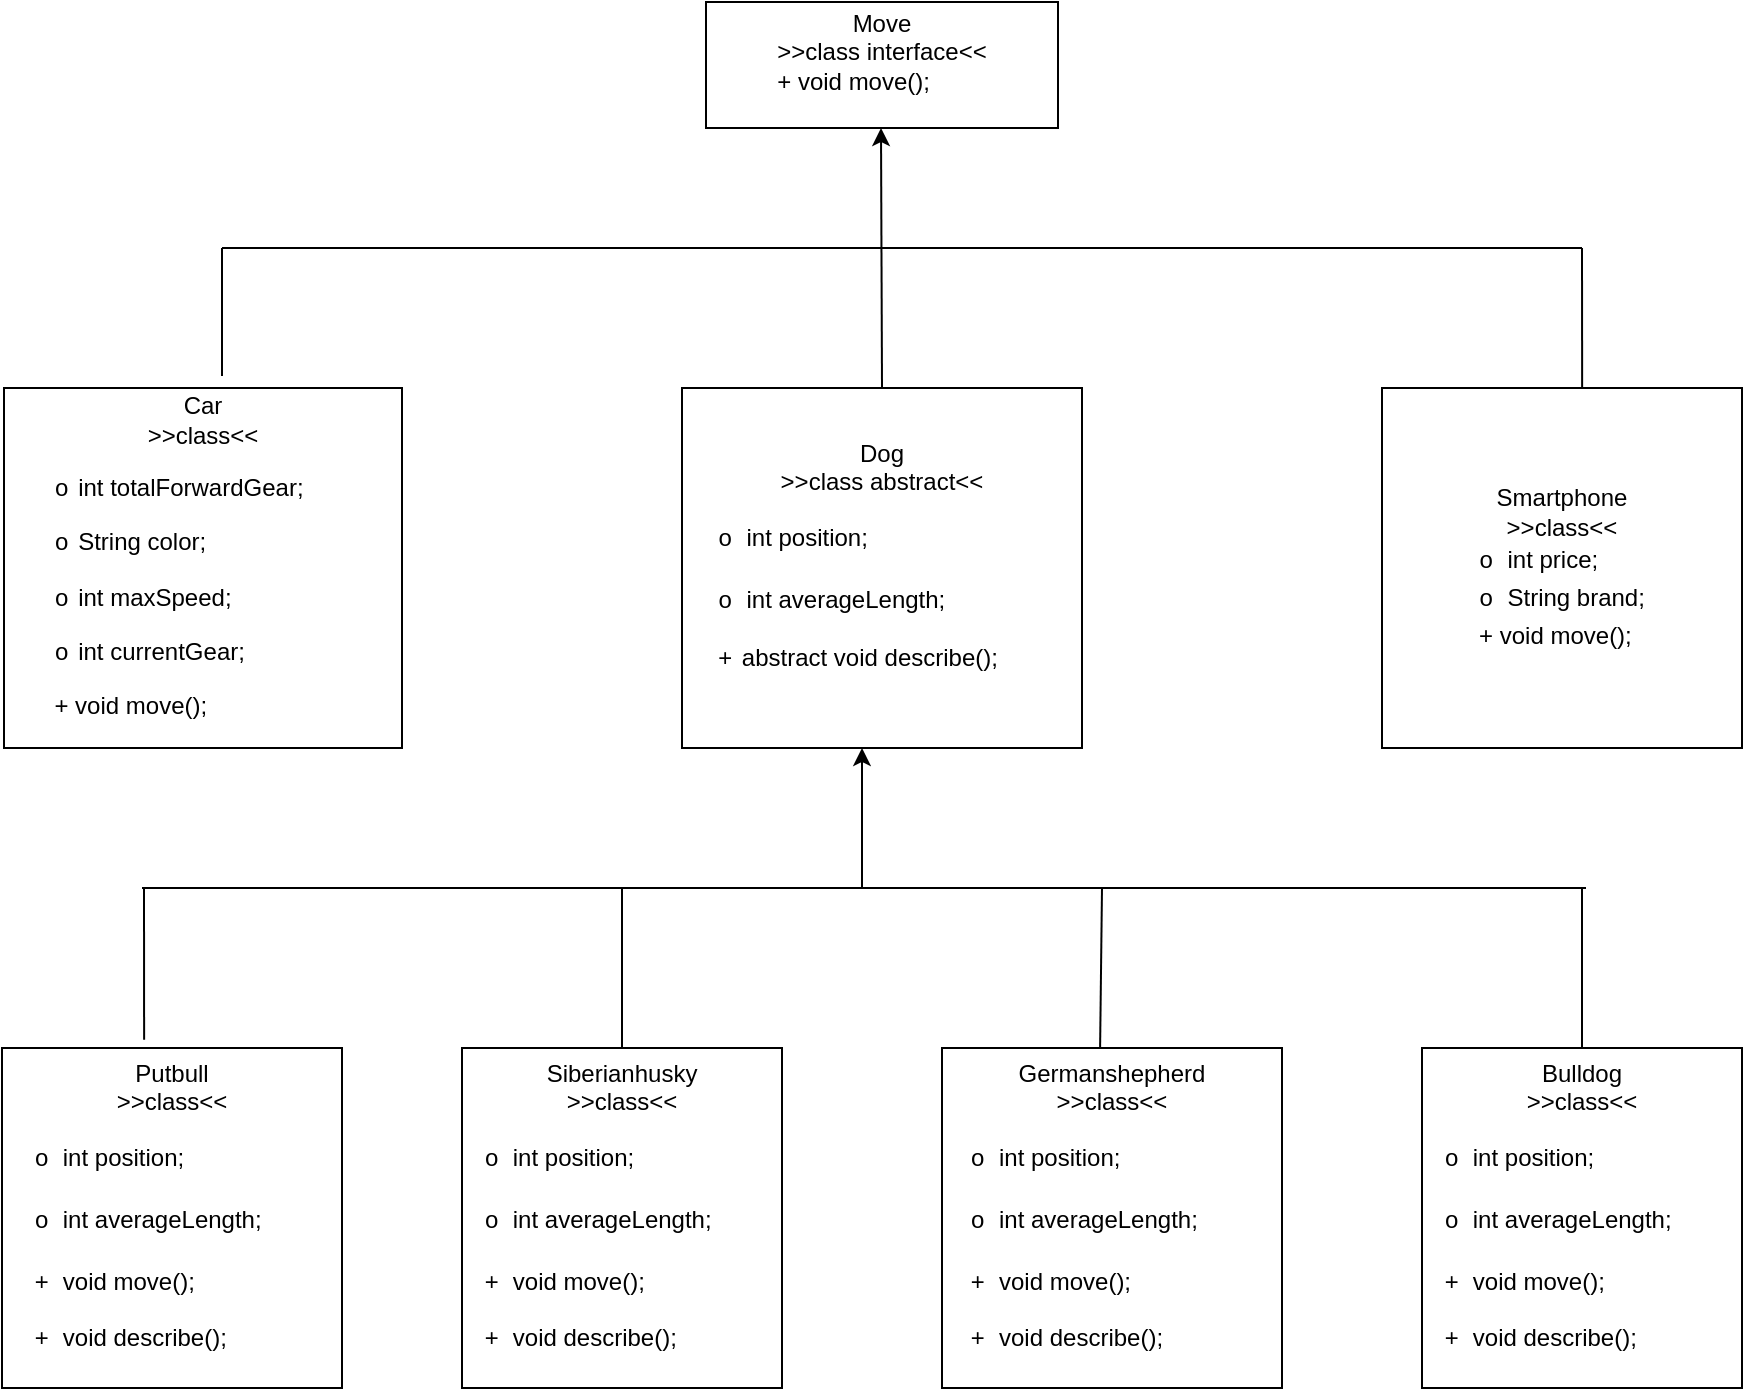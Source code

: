 <mxfile version="24.2.1" type="device">
  <diagram name="Halaman-1" id="I0_2To58oD9dlG2aqBF6">
    <mxGraphModel dx="1665" dy="585" grid="1" gridSize="11" guides="1" tooltips="1" connect="1" arrows="1" fold="1" page="1" pageScale="1" pageWidth="1654" pageHeight="2336" math="0" shadow="0">
      <root>
        <mxCell id="0" />
        <mxCell id="1" parent="0" />
        <mxCell id="9mhjYZKvzieSpXCSwD0C-1" value="Move&lt;div data-sider-select-id=&quot;39caa214-5131-44a2-ba79-34bbfde4df94&quot;&gt;&amp;gt;&amp;gt;class interface&amp;lt;&amp;lt;&lt;/div&gt;&lt;div style=&quot;text-align: left;&quot; data-sider-select-id=&quot;39caa214-5131-44a2-ba79-34bbfde4df94&quot;&gt;&lt;span style=&quot;background-color: initial;&quot;&gt;+ void move();&amp;nbsp;&lt;/span&gt;&lt;/div&gt;&lt;div data-sider-select-id=&quot;39caa214-5131-44a2-ba79-34bbfde4df94&quot;&gt;&lt;br&gt;&lt;/div&gt;" style="rounded=0;whiteSpace=wrap;html=1;align=center;" vertex="1" parent="1">
          <mxGeometry x="362" y="77" width="176" height="63" as="geometry" />
        </mxCell>
        <mxCell id="9mhjYZKvzieSpXCSwD0C-2" value="Dog&lt;div&gt;&amp;gt;&amp;gt;class abstract&amp;lt;&amp;lt;&lt;/div&gt;&lt;div style=&quot;text-align: left;&quot;&gt;&lt;p style=&quot;text-indent:-18.0pt;mso-list:l0 level1 lfo1&quot; class=&quot;MsoListParagraphCxSpFirst&quot;&gt;&lt;span data-sider-select-id=&quot;6650ae27-de2d-4866-9aae-4b1c3c591eb6&quot; style=&quot;mso-bidi-font-size:12.0pt;line-height:150%;font-family:&amp;quot;Courier New&amp;quot;;&lt;br/&gt;mso-fareast-font-family:&amp;quot;Courier New&amp;quot;&quot;&gt;o&lt;span style=&quot;font-variant-numeric: normal; font-variant-east-asian: normal; font-variant-alternates: normal; font-kerning: auto; font-optical-sizing: auto; font-feature-settings: normal; font-variation-settings: normal; font-variant-position: normal; font-stretch: normal; font-size: 7pt; line-height: normal; font-family: &amp;quot;Times New Roman&amp;quot;;&quot;&gt;&amp;nbsp;&amp;nbsp; &lt;/span&gt;&lt;/span&gt;&lt;span style=&quot;mso-bidi-font-size:12.0pt;line-height:150%&quot;&gt;int position;&lt;/span&gt;&lt;/p&gt;&lt;p style=&quot;text-indent:-18.0pt;mso-list:l0 level1 lfo1&quot; class=&quot;MsoListParagraphCxSpMiddle&quot;&gt;&lt;span style=&quot;mso-bidi-font-size:12.0pt;line-height:150%;font-family:&amp;quot;Courier New&amp;quot;;&lt;br/&gt;mso-fareast-font-family:&amp;quot;Courier New&amp;quot;&quot;&gt;o&lt;span style=&quot;font-variant-numeric: normal; font-variant-east-asian: normal; font-variant-alternates: normal; font-kerning: auto; font-optical-sizing: auto; font-feature-settings: normal; font-variation-settings: normal; font-variant-position: normal; font-stretch: normal; font-size: 7pt; line-height: normal; font-family: &amp;quot;Times New Roman&amp;quot;;&quot;&gt;&amp;nbsp;&amp;nbsp; &lt;/span&gt;&lt;/span&gt;&lt;span style=&quot;mso-bidi-font-size:12.0pt;line-height:150%&quot;&gt;int averageLength;&lt;/span&gt;&lt;/p&gt;&lt;p style=&quot;text-indent:-18.0pt;mso-list:l0 level1 lfo1&quot; class=&quot;MsoListParagraphCxSpLast&quot;&gt;&lt;span style=&quot;font-variant-numeric: normal; font-variant-east-asian: normal; font-variant-alternates: normal; font-kerning: auto; font-optical-sizing: auto; font-feature-settings: normal; font-variation-settings: normal; font-variant-position: normal; font-stretch: normal; line-height: normal;&quot;&gt;&lt;font face=&quot;Courier New&quot;&gt;+&lt;/font&gt;&lt;/span&gt;&lt;span style=&quot;font-family: &amp;quot;Times New Roman&amp;quot;; font-variant-numeric: normal; font-variant-east-asian: normal; font-variant-alternates: normal; font-kerning: auto; font-optical-sizing: auto; font-feature-settings: normal; font-variation-settings: normal; font-variant-position: normal; font-stretch: normal; font-size: 7pt; line-height: normal;&quot;&gt;&amp;nbsp;&amp;nbsp;&lt;/span&gt;&lt;span data-sider-select-id=&quot;235390a3-b9e8-4533-8632-89850daf972d&quot; style=&quot;mso-bidi-font-size:12.0pt;&lt;br/&gt;line-height:150%&quot;&gt;abstract void describe();&lt;/span&gt;&lt;/p&gt;&lt;/div&gt;" style="whiteSpace=wrap;html=1;rounded=0;" vertex="1" parent="1">
          <mxGeometry x="350" y="270" width="200" height="180" as="geometry" />
        </mxCell>
        <mxCell id="9mhjYZKvzieSpXCSwD0C-4" value="Car&lt;div data-sider-select-id=&quot;90edc375-cdfa-4511-90c6-9f91d12b055f&quot;&gt;&amp;gt;&amp;gt;class&amp;lt;&amp;lt;&lt;/div&gt;&lt;div&gt;&lt;p style=&quot;text-align: justify; text-indent: -18pt;&quot; class=&quot;MsoListParagraphCxSpFirst&quot;&gt;&lt;span data-sider-select-id=&quot;61506814-407b-4d32-88c6-f63ec2456075&quot; style=&quot;mso-bidi-font-size:12.0pt;&lt;br/&gt;line-height:150%;font-family:&amp;quot;Courier New&amp;quot;;mso-fareast-font-family:&amp;quot;Courier New&amp;quot;&quot;&gt;o&lt;span style=&quot;font-variant-numeric: normal; font-variant-east-asian: normal; font-variant-alternates: normal; font-kerning: auto; font-optical-sizing: auto; font-feature-settings: normal; font-variation-settings: normal; font-variant-position: normal; font-stretch: normal; font-size: 7pt; line-height: normal; font-family: &amp;quot;Times New Roman&amp;quot;;&quot;&gt;&amp;nbsp;&amp;nbsp;&lt;/span&gt;&lt;/span&gt;&lt;span style=&quot;mso-bidi-font-size:12.0pt;&lt;br/&gt;line-height:150%&quot;&gt;int totalForwardGear;&lt;/span&gt;&lt;/p&gt;&lt;p style=&quot;text-align: justify; text-indent: -18pt;&quot; class=&quot;MsoListParagraphCxSpFirst&quot;&gt;&lt;span style=&quot;text-indent: -18pt; background-color: initial; font-family: &amp;quot;Courier New&amp;quot;;&quot;&gt;o&lt;span style=&quot;font-variant-numeric: normal; font-variant-east-asian: normal; font-variant-alternates: normal; font-kerning: auto; font-optical-sizing: auto; font-feature-settings: normal; font-variation-settings: normal; font-variant-position: normal; font-stretch: normal; font-size: 7pt; line-height: normal; font-family: &amp;quot;Times New Roman&amp;quot;;&quot;&gt;&amp;nbsp;&amp;nbsp;&lt;/span&gt;&lt;/span&gt;&lt;span data-sider-select-id=&quot;b563de92-8527-44f2-b097-122ad15af536&quot; style=&quot;text-indent: -18pt; background-color: initial;&quot;&gt;String color;&lt;/span&gt;&lt;/p&gt;&lt;p style=&quot;text-align: justify; text-indent: -18pt;&quot; class=&quot;MsoListParagraphCxSpMiddle&quot;&gt;&lt;span style=&quot;text-indent: -18pt; background-color: initial; font-family: &amp;quot;Courier New&amp;quot;;&quot;&gt;o&lt;/span&gt;&lt;span style=&quot;text-indent: -18pt; background-color: initial; font-variant-numeric: normal; font-variant-east-asian: normal; font-variant-alternates: normal; font-kerning: auto; font-optical-sizing: auto; font-feature-settings: normal; font-variation-settings: normal; font-variant-position: normal; font-stretch: normal; font-size: 7pt; line-height: normal; font-family: &amp;quot;Times New Roman&amp;quot;;&quot;&gt;&amp;nbsp;&amp;nbsp;&lt;/span&gt;&lt;span data-sider-select-id=&quot;00cd4271-1db8-4062-bb2d-14a09b076968&quot; style=&quot;text-indent: -18pt; background-color: initial;&quot;&gt;int maxSpeed;&lt;/span&gt;&lt;/p&gt;&lt;p style=&quot;text-align: justify; text-indent: -18pt;&quot; class=&quot;MsoListParagraphCxSpLast&quot;&gt;&lt;span style=&quot;mso-bidi-font-size:12.0pt;&lt;br/&gt;line-height:150%;font-family:&amp;quot;Courier New&amp;quot;;mso-fareast-font-family:&amp;quot;Courier New&amp;quot;&quot;&gt;o&lt;span style=&quot;font-variant-numeric: normal; font-variant-east-asian: normal; font-variant-alternates: normal; font-kerning: auto; font-optical-sizing: auto; font-feature-settings: normal; font-variation-settings: normal; font-variant-position: normal; font-stretch: normal; font-size: 7pt; line-height: normal; font-family: &amp;quot;Times New Roman&amp;quot;;&quot;&gt;&amp;nbsp;&amp;nbsp;&lt;/span&gt;&lt;/span&gt;&lt;span style=&quot;mso-bidi-font-size:12.0pt;&lt;br/&gt;line-height:150%&quot;&gt;int currentGear;&lt;/span&gt;&lt;/p&gt;&lt;p style=&quot;text-align: justify; text-indent: -18pt;&quot; class=&quot;MsoListParagraphCxSpLast&quot;&gt;&lt;span data-sider-select-id=&quot;bac84af4-8d17-4adb-ae1d-749b432bcf31&quot; style=&quot;mso-bidi-font-size:12.0pt;&lt;br/&gt;line-height:150%&quot;&gt;+ void move();&lt;/span&gt;&lt;/p&gt;&lt;/div&gt;" style="whiteSpace=wrap;html=1;rounded=0;" vertex="1" parent="1">
          <mxGeometry x="11" y="270" width="199" height="180" as="geometry" />
        </mxCell>
        <mxCell id="9mhjYZKvzieSpXCSwD0C-6" value="Smartphone&lt;div&gt;&amp;gt;&amp;gt;class&amp;lt;&amp;lt;&lt;/div&gt;&lt;div style=&quot;text-align: left;&quot;&gt;&lt;span style=&quot;background-color: initial; text-indent: -18pt; line-height: 150%; font-family: &amp;quot;Courier New&amp;quot;;&quot; data-sider-select-id=&quot;880b7a9c-5d0b-4926-94d1-e120e2bc9ffb&quot;&gt;o&lt;span style=&quot;font-variant-numeric: normal; font-variant-east-asian: normal; font-variant-alternates: normal; font-kerning: auto; font-optical-sizing: auto; font-feature-settings: normal; font-variation-settings: normal; font-variant-position: normal; font-stretch: normal; font-size: 7pt; line-height: normal; font-family: &amp;quot;Times New Roman&amp;quot;;&quot;&gt;&amp;nbsp;&amp;nbsp; &lt;/span&gt;&lt;/span&gt;&lt;span style=&quot;background-color: initial; text-indent: -18pt; line-height: 150%;&quot;&gt;int price;&lt;/span&gt;&lt;/div&gt;&lt;div style=&quot;text-align: left;&quot;&gt;&lt;span style=&quot;text-indent: -18pt; background-color: initial; line-height: 150%; font-family: &amp;quot;Courier New&amp;quot;;&quot; data-sider-select-id=&quot;354b98ab-966e-42d7-9158-ad89dc0631b8&quot;&gt;o&lt;span style=&quot;font-variant-numeric: normal; font-variant-east-asian: normal; font-variant-alternates: normal; font-kerning: auto; font-optical-sizing: auto; font-feature-settings: normal; font-variation-settings: normal; font-variant-position: normal; font-stretch: normal; font-size: 7pt; line-height: normal; font-family: &amp;quot;Times New Roman&amp;quot;;&quot;&gt;&amp;nbsp;&amp;nbsp; &lt;/span&gt;&lt;/span&gt;&lt;span style=&quot;text-indent: -18pt; background-color: initial; line-height: 150%;&quot;&gt;String brand;&lt;/span&gt;&lt;/div&gt;&lt;div style=&quot;text-align: left;&quot;&gt;&lt;span style=&quot;text-indent: -18pt; background-color: initial; line-height: 150%;&quot;&gt;+ void move();&lt;/span&gt;&lt;/div&gt;" style="whiteSpace=wrap;html=1;rounded=0;align=center;" vertex="1" parent="1">
          <mxGeometry x="700" y="270" width="180" height="180" as="geometry" />
        </mxCell>
        <mxCell id="9mhjYZKvzieSpXCSwD0C-12" value="" style="endArrow=none;html=1;rounded=0;" edge="1" parent="1">
          <mxGeometry width="50" height="50" relative="1" as="geometry">
            <mxPoint x="410" y="200" as="sourcePoint" />
            <mxPoint x="800" y="200" as="targetPoint" />
          </mxGeometry>
        </mxCell>
        <mxCell id="9mhjYZKvzieSpXCSwD0C-14" value="" style="endArrow=none;html=1;rounded=0;exitX=0.556;exitY=0;exitDx=0;exitDy=0;exitPerimeter=0;" edge="1" parent="1" source="9mhjYZKvzieSpXCSwD0C-6">
          <mxGeometry width="50" height="50" relative="1" as="geometry">
            <mxPoint x="800" y="260" as="sourcePoint" />
            <mxPoint x="800" y="200" as="targetPoint" />
          </mxGeometry>
        </mxCell>
        <mxCell id="9mhjYZKvzieSpXCSwD0C-15" value="" style="endArrow=none;html=1;rounded=0;" edge="1" parent="1">
          <mxGeometry width="50" height="50" relative="1" as="geometry">
            <mxPoint x="120" y="264" as="sourcePoint" />
            <mxPoint x="120" y="200" as="targetPoint" />
          </mxGeometry>
        </mxCell>
        <mxCell id="9mhjYZKvzieSpXCSwD0C-16" value="" style="endArrow=none;html=1;rounded=0;" edge="1" parent="1">
          <mxGeometry width="50" height="50" relative="1" as="geometry">
            <mxPoint x="120" y="200" as="sourcePoint" />
            <mxPoint x="410" y="200" as="targetPoint" />
          </mxGeometry>
        </mxCell>
        <mxCell id="9mhjYZKvzieSpXCSwD0C-18" value="" style="endArrow=classic;html=1;rounded=0;entryX=0.5;entryY=1;entryDx=0;entryDy=0;exitX=0.5;exitY=0;exitDx=0;exitDy=0;" edge="1" parent="1" source="9mhjYZKvzieSpXCSwD0C-2">
          <mxGeometry width="50" height="50" relative="1" as="geometry">
            <mxPoint x="449.5" y="260" as="sourcePoint" />
            <mxPoint x="449.5" y="140" as="targetPoint" />
          </mxGeometry>
        </mxCell>
        <mxCell id="9mhjYZKvzieSpXCSwD0C-21" value="Putbull&lt;div&gt;&amp;gt;&amp;gt;class&amp;lt;&amp;lt;&lt;/div&gt;&lt;div style=&quot;text-align: left;&quot;&gt;&lt;p style=&quot;text-indent:-18.0pt;mso-list:l0 level1 lfo1&quot; class=&quot;MsoListParagraphCxSpFirst&quot;&gt;&lt;span data-sider-select-id=&quot;b0edea8a-fda8-42fe-b28e-c22656f06547&quot; style=&quot;mso-bidi-font-size:12.0pt;line-height:150%;font-family:&amp;quot;Courier New&amp;quot;;&lt;br/&gt;mso-fareast-font-family:&amp;quot;Courier New&amp;quot;&quot;&gt;o&lt;span style=&quot;font-variant-numeric: normal; font-variant-east-asian: normal; font-variant-alternates: normal; font-kerning: auto; font-optical-sizing: auto; font-feature-settings: normal; font-variation-settings: normal; font-variant-position: normal; font-stretch: normal; font-size: 7pt; line-height: normal; font-family: &amp;quot;Times New Roman&amp;quot;;&quot;&gt;&amp;nbsp;&amp;nbsp; &lt;/span&gt;&lt;/span&gt;&lt;span style=&quot;mso-bidi-font-size:12.0pt;line-height:150%&quot;&gt;int position;&lt;/span&gt;&lt;/p&gt;&lt;p style=&quot;text-indent:-18.0pt;mso-list:l0 level1 lfo1&quot; class=&quot;MsoListParagraphCxSpMiddle&quot;&gt;&lt;span style=&quot;mso-bidi-font-size:12.0pt;line-height:150%;font-family:&amp;quot;Courier New&amp;quot;;&lt;br/&gt;mso-fareast-font-family:&amp;quot;Courier New&amp;quot;&quot;&gt;o&lt;span style=&quot;font-variant-numeric: normal; font-variant-east-asian: normal; font-variant-alternates: normal; font-kerning: auto; font-optical-sizing: auto; font-feature-settings: normal; font-variation-settings: normal; font-variant-position: normal; font-stretch: normal; font-size: 7pt; line-height: normal; font-family: &amp;quot;Times New Roman&amp;quot;;&quot;&gt;&amp;nbsp;&amp;nbsp; &lt;/span&gt;&lt;/span&gt;&lt;span style=&quot;mso-bidi-font-size:12.0pt;line-height:150%&quot;&gt;int averageLength;&lt;/span&gt;&lt;/p&gt;&lt;p style=&quot;text-indent:-18.0pt;mso-list:l0 level1 lfo1&quot; class=&quot;MsoListParagraphCxSpMiddle&quot;&gt;&lt;span style=&quot;text-indent: -18pt; background-color: initial; line-height: 150%;&quot;&gt;&lt;span style=&quot;font-variant-numeric: normal; font-variant-east-asian: normal; font-variant-alternates: normal; font-kerning: auto; font-optical-sizing: auto; font-feature-settings: normal; font-variation-settings: normal; font-variant-position: normal; font-stretch: normal; line-height: normal;&quot;&gt;&lt;font face=&quot;Courier New&quot;&gt;+&lt;/font&gt;&lt;/span&gt;&lt;span style=&quot;font-family: &amp;quot;Times New Roman&amp;quot;; font-variant-numeric: normal; font-variant-east-asian: normal; font-variant-alternates: normal; font-kerning: auto; font-optical-sizing: auto; font-feature-settings: normal; font-variation-settings: normal; font-variant-position: normal; font-stretch: normal; font-size: 7pt; line-height: normal;&quot;&gt;&amp;nbsp; &amp;nbsp;&lt;/span&gt;&lt;/span&gt;&lt;span style=&quot;text-indent: -18pt; background-color: initial; line-height: 150%;&quot;&gt;void move();&lt;/span&gt;&lt;/p&gt;&lt;p style=&quot;text-indent:-18.0pt;mso-list:l0 level1 lfo1&quot; class=&quot;MsoListParagraphCxSpMiddle&quot;&gt;&lt;span style=&quot;text-indent: -18pt; background-color: initial; font-variant-numeric: normal; font-variant-east-asian: normal; font-variant-alternates: normal; font-kerning: auto; font-optical-sizing: auto; font-feature-settings: normal; font-variation-settings: normal; font-variant-position: normal; font-stretch: normal; line-height: normal;&quot;&gt;&lt;font face=&quot;Courier New&quot;&gt;+&lt;/font&gt;&lt;/span&gt;&lt;span style=&quot;text-indent: -18pt; background-color: initial; font-variant-numeric: normal; font-variant-east-asian: normal; font-variant-alternates: normal; font-kerning: auto; font-optical-sizing: auto; font-feature-settings: normal; font-variation-settings: normal; font-variant-position: normal; font-stretch: normal; font-size: 7pt; line-height: normal; font-family: &amp;quot;Times New Roman&amp;quot;;&quot;&gt;&amp;nbsp; &amp;nbsp;&lt;/span&gt;&lt;span style=&quot;text-indent: -18pt; background-color: initial;&quot;&gt;void describe();&lt;/span&gt;&lt;/p&gt;&lt;/div&gt;" style="rounded=0;whiteSpace=wrap;html=1;" vertex="1" parent="1">
          <mxGeometry x="10" y="600" width="170" height="170" as="geometry" />
        </mxCell>
        <mxCell id="9mhjYZKvzieSpXCSwD0C-22" value="Siberianhusky&lt;div&gt;&amp;gt;&amp;gt;class&amp;lt;&amp;lt;&lt;/div&gt;&lt;div style=&quot;text-align: left;&quot;&gt;&lt;p style=&quot;text-indent: -18pt;&quot; class=&quot;MsoListParagraphCxSpFirst&quot;&gt;&lt;span style=&quot;line-height: 18px; font-family: &amp;quot;Courier New&amp;quot;;&quot; data-sider-select-id=&quot;b0edea8a-fda8-42fe-b28e-c22656f06547&quot;&gt;o&lt;span style=&quot;font-variant-numeric: normal; font-variant-east-asian: normal; font-variant-alternates: normal; font-kerning: auto; font-optical-sizing: auto; font-feature-settings: normal; font-variation-settings: normal; font-variant-position: normal; font-stretch: normal; font-size: 7pt; line-height: normal; font-family: &amp;quot;Times New Roman&amp;quot;;&quot;&gt;&amp;nbsp;&amp;nbsp;&amp;nbsp;&lt;/span&gt;&lt;/span&gt;&lt;span style=&quot;line-height: 18px;&quot;&gt;int position;&lt;/span&gt;&lt;/p&gt;&lt;p style=&quot;text-indent: -18pt;&quot; class=&quot;MsoListParagraphCxSpMiddle&quot;&gt;&lt;span style=&quot;line-height: 18px; font-family: &amp;quot;Courier New&amp;quot;;&quot;&gt;o&lt;span style=&quot;font-variant-numeric: normal; font-variant-east-asian: normal; font-variant-alternates: normal; font-kerning: auto; font-optical-sizing: auto; font-feature-settings: normal; font-variation-settings: normal; font-variant-position: normal; font-stretch: normal; font-size: 7pt; line-height: normal; font-family: &amp;quot;Times New Roman&amp;quot;;&quot;&gt;&amp;nbsp;&amp;nbsp;&amp;nbsp;&lt;/span&gt;&lt;/span&gt;&lt;span style=&quot;line-height: 18px;&quot;&gt;int averageLength;&lt;/span&gt;&lt;/p&gt;&lt;p style=&quot;text-indent: -18pt;&quot; class=&quot;MsoListParagraphCxSpMiddle&quot;&gt;&lt;span style=&quot;text-indent: -18pt; background-color: initial; line-height: 18px;&quot;&gt;&lt;span style=&quot;font-variant-numeric: normal; font-variant-east-asian: normal; font-variant-alternates: normal; font-kerning: auto; font-optical-sizing: auto; font-feature-settings: normal; font-variation-settings: normal; font-variant-position: normal; font-stretch: normal; line-height: normal;&quot;&gt;&lt;font face=&quot;Courier New&quot;&gt;+&lt;/font&gt;&lt;/span&gt;&lt;span style=&quot;font-family: &amp;quot;Times New Roman&amp;quot;; font-variant-numeric: normal; font-variant-east-asian: normal; font-variant-alternates: normal; font-kerning: auto; font-optical-sizing: auto; font-feature-settings: normal; font-variation-settings: normal; font-variant-position: normal; font-stretch: normal; font-size: 7pt; line-height: normal;&quot;&gt;&amp;nbsp; &amp;nbsp;&lt;/span&gt;&lt;/span&gt;&lt;span style=&quot;text-indent: -18pt; background-color: initial; line-height: 18px;&quot;&gt;void move();&lt;/span&gt;&lt;/p&gt;&lt;p style=&quot;text-indent: -18pt;&quot; class=&quot;MsoListParagraphCxSpMiddle&quot;&gt;&lt;span style=&quot;text-indent: -18pt; background-color: initial; font-variant-numeric: normal; font-variant-east-asian: normal; font-variant-alternates: normal; font-kerning: auto; font-optical-sizing: auto; font-feature-settings: normal; font-variation-settings: normal; font-variant-position: normal; font-stretch: normal; line-height: normal;&quot;&gt;&lt;font face=&quot;Courier New&quot;&gt;+&lt;/font&gt;&lt;/span&gt;&lt;span style=&quot;text-indent: -18pt; background-color: initial; font-variant-numeric: normal; font-variant-east-asian: normal; font-variant-alternates: normal; font-kerning: auto; font-optical-sizing: auto; font-feature-settings: normal; font-variation-settings: normal; font-variant-position: normal; font-stretch: normal; font-size: 7pt; line-height: normal; font-family: &amp;quot;Times New Roman&amp;quot;;&quot;&gt;&amp;nbsp; &amp;nbsp;&lt;/span&gt;&lt;span style=&quot;text-indent: -18pt; background-color: initial;&quot;&gt;void describe();&lt;/span&gt;&lt;/p&gt;&lt;/div&gt;" style="rounded=0;whiteSpace=wrap;html=1;" vertex="1" parent="1">
          <mxGeometry x="240" y="600" width="160" height="170" as="geometry" />
        </mxCell>
        <mxCell id="9mhjYZKvzieSpXCSwD0C-23" value="Germanshepherd&lt;div&gt;&amp;gt;&amp;gt;class&amp;lt;&amp;lt;&lt;/div&gt;&lt;div style=&quot;text-align: left;&quot;&gt;&lt;p style=&quot;text-indent: -18pt;&quot; class=&quot;MsoListParagraphCxSpFirst&quot;&gt;&lt;span style=&quot;line-height: 18px; font-family: &amp;quot;Courier New&amp;quot;;&quot; data-sider-select-id=&quot;b0edea8a-fda8-42fe-b28e-c22656f06547&quot;&gt;o&lt;span style=&quot;font-variant-numeric: normal; font-variant-east-asian: normal; font-variant-alternates: normal; font-kerning: auto; font-optical-sizing: auto; font-feature-settings: normal; font-variation-settings: normal; font-variant-position: normal; font-stretch: normal; font-size: 7pt; line-height: normal; font-family: &amp;quot;Times New Roman&amp;quot;;&quot;&gt;&amp;nbsp;&amp;nbsp;&amp;nbsp;&lt;/span&gt;&lt;/span&gt;&lt;span style=&quot;line-height: 18px;&quot;&gt;int position;&lt;/span&gt;&lt;/p&gt;&lt;p style=&quot;text-indent: -18pt;&quot; class=&quot;MsoListParagraphCxSpMiddle&quot;&gt;&lt;span style=&quot;line-height: 18px; font-family: &amp;quot;Courier New&amp;quot;;&quot;&gt;o&lt;span style=&quot;font-variant-numeric: normal; font-variant-east-asian: normal; font-variant-alternates: normal; font-kerning: auto; font-optical-sizing: auto; font-feature-settings: normal; font-variation-settings: normal; font-variant-position: normal; font-stretch: normal; font-size: 7pt; line-height: normal; font-family: &amp;quot;Times New Roman&amp;quot;;&quot;&gt;&amp;nbsp;&amp;nbsp;&amp;nbsp;&lt;/span&gt;&lt;/span&gt;&lt;span style=&quot;line-height: 18px;&quot;&gt;int averageLength;&lt;/span&gt;&lt;/p&gt;&lt;p style=&quot;text-indent: -18pt;&quot; class=&quot;MsoListParagraphCxSpMiddle&quot;&gt;&lt;span style=&quot;text-indent: -18pt; background-color: initial; line-height: 18px;&quot;&gt;&lt;span style=&quot;font-variant-numeric: normal; font-variant-east-asian: normal; font-variant-alternates: normal; font-kerning: auto; font-optical-sizing: auto; font-feature-settings: normal; font-variation-settings: normal; font-variant-position: normal; font-stretch: normal; line-height: normal;&quot;&gt;&lt;font face=&quot;Courier New&quot;&gt;+&lt;/font&gt;&lt;/span&gt;&lt;span style=&quot;font-family: &amp;quot;Times New Roman&amp;quot;; font-variant-numeric: normal; font-variant-east-asian: normal; font-variant-alternates: normal; font-kerning: auto; font-optical-sizing: auto; font-feature-settings: normal; font-variation-settings: normal; font-variant-position: normal; font-stretch: normal; font-size: 7pt; line-height: normal;&quot;&gt;&amp;nbsp; &amp;nbsp;&lt;/span&gt;&lt;/span&gt;&lt;span style=&quot;text-indent: -18pt; background-color: initial; line-height: 18px;&quot;&gt;void move();&lt;/span&gt;&lt;/p&gt;&lt;p style=&quot;text-indent: -18pt;&quot; class=&quot;MsoListParagraphCxSpMiddle&quot;&gt;&lt;span style=&quot;text-indent: -18pt; background-color: initial; font-variant-numeric: normal; font-variant-east-asian: normal; font-variant-alternates: normal; font-kerning: auto; font-optical-sizing: auto; font-feature-settings: normal; font-variation-settings: normal; font-variant-position: normal; font-stretch: normal; line-height: normal;&quot;&gt;&lt;font face=&quot;Courier New&quot;&gt;+&lt;/font&gt;&lt;/span&gt;&lt;span style=&quot;text-indent: -18pt; background-color: initial; font-variant-numeric: normal; font-variant-east-asian: normal; font-variant-alternates: normal; font-kerning: auto; font-optical-sizing: auto; font-feature-settings: normal; font-variation-settings: normal; font-variant-position: normal; font-stretch: normal; font-size: 7pt; line-height: normal; font-family: &amp;quot;Times New Roman&amp;quot;;&quot;&gt;&amp;nbsp; &amp;nbsp;&lt;/span&gt;&lt;span style=&quot;text-indent: -18pt; background-color: initial;&quot;&gt;void describe();&lt;/span&gt;&lt;/p&gt;&lt;/div&gt;" style="rounded=0;whiteSpace=wrap;html=1;" vertex="1" parent="1">
          <mxGeometry x="480" y="600" width="170" height="170" as="geometry" />
        </mxCell>
        <mxCell id="9mhjYZKvzieSpXCSwD0C-24" value="Bulldog&lt;div&gt;&amp;gt;&amp;gt;class&amp;lt;&amp;lt;&lt;/div&gt;&lt;div style=&quot;text-align: left;&quot;&gt;&lt;p style=&quot;text-indent: -18pt;&quot; class=&quot;MsoListParagraphCxSpFirst&quot;&gt;&lt;span style=&quot;line-height: 18px; font-family: &amp;quot;Courier New&amp;quot;;&quot; data-sider-select-id=&quot;b0edea8a-fda8-42fe-b28e-c22656f06547&quot;&gt;o&lt;span style=&quot;font-variant-numeric: normal; font-variant-east-asian: normal; font-variant-alternates: normal; font-kerning: auto; font-optical-sizing: auto; font-feature-settings: normal; font-variation-settings: normal; font-variant-position: normal; font-stretch: normal; font-size: 7pt; line-height: normal; font-family: &amp;quot;Times New Roman&amp;quot;;&quot;&gt;&amp;nbsp;&amp;nbsp;&amp;nbsp;&lt;/span&gt;&lt;/span&gt;&lt;span style=&quot;line-height: 18px;&quot;&gt;int position;&lt;/span&gt;&lt;/p&gt;&lt;p style=&quot;text-indent: -18pt;&quot; class=&quot;MsoListParagraphCxSpMiddle&quot;&gt;&lt;span style=&quot;line-height: 18px; font-family: &amp;quot;Courier New&amp;quot;;&quot;&gt;o&lt;span style=&quot;font-variant-numeric: normal; font-variant-east-asian: normal; font-variant-alternates: normal; font-kerning: auto; font-optical-sizing: auto; font-feature-settings: normal; font-variation-settings: normal; font-variant-position: normal; font-stretch: normal; font-size: 7pt; line-height: normal; font-family: &amp;quot;Times New Roman&amp;quot;;&quot;&gt;&amp;nbsp;&amp;nbsp;&amp;nbsp;&lt;/span&gt;&lt;/span&gt;&lt;span style=&quot;line-height: 18px;&quot;&gt;int averageLength;&lt;/span&gt;&lt;/p&gt;&lt;p style=&quot;text-indent: -18pt;&quot; class=&quot;MsoListParagraphCxSpMiddle&quot;&gt;&lt;span style=&quot;text-indent: -18pt; background-color: initial; line-height: 18px;&quot;&gt;&lt;span style=&quot;font-variant-numeric: normal; font-variant-east-asian: normal; font-variant-alternates: normal; font-kerning: auto; font-optical-sizing: auto; font-feature-settings: normal; font-variation-settings: normal; font-variant-position: normal; font-stretch: normal; line-height: normal;&quot;&gt;&lt;font face=&quot;Courier New&quot;&gt;+&lt;/font&gt;&lt;/span&gt;&lt;span style=&quot;font-family: &amp;quot;Times New Roman&amp;quot;; font-variant-numeric: normal; font-variant-east-asian: normal; font-variant-alternates: normal; font-kerning: auto; font-optical-sizing: auto; font-feature-settings: normal; font-variation-settings: normal; font-variant-position: normal; font-stretch: normal; font-size: 7pt; line-height: normal;&quot;&gt;&amp;nbsp; &amp;nbsp;&lt;/span&gt;&lt;/span&gt;&lt;span style=&quot;text-indent: -18pt; background-color: initial; line-height: 18px;&quot;&gt;void move();&lt;/span&gt;&lt;/p&gt;&lt;p style=&quot;text-indent: -18pt;&quot; class=&quot;MsoListParagraphCxSpMiddle&quot;&gt;&lt;span style=&quot;text-indent: -18pt; background-color: initial; font-variant-numeric: normal; font-variant-east-asian: normal; font-variant-alternates: normal; font-kerning: auto; font-optical-sizing: auto; font-feature-settings: normal; font-variation-settings: normal; font-variant-position: normal; font-stretch: normal; line-height: normal;&quot;&gt;&lt;font face=&quot;Courier New&quot;&gt;+&lt;/font&gt;&lt;/span&gt;&lt;span style=&quot;text-indent: -18pt; background-color: initial; font-variant-numeric: normal; font-variant-east-asian: normal; font-variant-alternates: normal; font-kerning: auto; font-optical-sizing: auto; font-feature-settings: normal; font-variation-settings: normal; font-variant-position: normal; font-stretch: normal; font-size: 7pt; line-height: normal; font-family: &amp;quot;Times New Roman&amp;quot;;&quot;&gt;&amp;nbsp; &amp;nbsp;&lt;/span&gt;&lt;span style=&quot;text-indent: -18pt; background-color: initial;&quot;&gt;void describe();&lt;/span&gt;&lt;/p&gt;&lt;/div&gt;" style="rounded=0;whiteSpace=wrap;html=1;" vertex="1" parent="1">
          <mxGeometry x="720" y="600" width="160" height="170" as="geometry" />
        </mxCell>
        <mxCell id="9mhjYZKvzieSpXCSwD0C-25" value="" style="endArrow=none;html=1;rounded=0;" edge="1" parent="1">
          <mxGeometry width="50" height="50" relative="1" as="geometry">
            <mxPoint x="80" y="520" as="sourcePoint" />
            <mxPoint x="802" y="520" as="targetPoint" />
          </mxGeometry>
        </mxCell>
        <mxCell id="9mhjYZKvzieSpXCSwD0C-26" value="" style="endArrow=none;html=1;rounded=0;entryX=0.5;entryY=0;entryDx=0;entryDy=0;" edge="1" parent="1" target="9mhjYZKvzieSpXCSwD0C-22">
          <mxGeometry width="50" height="50" relative="1" as="geometry">
            <mxPoint x="320" y="520" as="sourcePoint" />
            <mxPoint x="480" y="510" as="targetPoint" />
          </mxGeometry>
        </mxCell>
        <mxCell id="9mhjYZKvzieSpXCSwD0C-27" value="" style="endArrow=none;html=1;rounded=0;exitX=0.418;exitY=-0.024;exitDx=0;exitDy=0;exitPerimeter=0;" edge="1" parent="1" source="9mhjYZKvzieSpXCSwD0C-21">
          <mxGeometry width="50" height="50" relative="1" as="geometry">
            <mxPoint x="430" y="560" as="sourcePoint" />
            <mxPoint x="81" y="520" as="targetPoint" />
          </mxGeometry>
        </mxCell>
        <mxCell id="9mhjYZKvzieSpXCSwD0C-28" value="" style="endArrow=none;html=1;rounded=0;exitX=0.5;exitY=0;exitDx=0;exitDy=0;" edge="1" parent="1" source="9mhjYZKvzieSpXCSwD0C-24">
          <mxGeometry width="50" height="50" relative="1" as="geometry">
            <mxPoint x="800" y="594" as="sourcePoint" />
            <mxPoint x="800" y="520" as="targetPoint" />
          </mxGeometry>
        </mxCell>
        <mxCell id="9mhjYZKvzieSpXCSwD0C-29" value="" style="endArrow=none;html=1;rounded=0;exitX=0.465;exitY=0;exitDx=0;exitDy=0;exitPerimeter=0;" edge="1" parent="1" source="9mhjYZKvzieSpXCSwD0C-23">
          <mxGeometry width="50" height="50" relative="1" as="geometry">
            <mxPoint x="550" y="590" as="sourcePoint" />
            <mxPoint x="560" y="520" as="targetPoint" />
          </mxGeometry>
        </mxCell>
        <mxCell id="9mhjYZKvzieSpXCSwD0C-30" value="" style="endArrow=classic;html=1;rounded=0;entryX=0.45;entryY=1;entryDx=0;entryDy=0;entryPerimeter=0;" edge="1" parent="1" target="9mhjYZKvzieSpXCSwD0C-2">
          <mxGeometry width="50" height="50" relative="1" as="geometry">
            <mxPoint x="440" y="520" as="sourcePoint" />
            <mxPoint x="480" y="510" as="targetPoint" />
          </mxGeometry>
        </mxCell>
      </root>
    </mxGraphModel>
  </diagram>
</mxfile>
